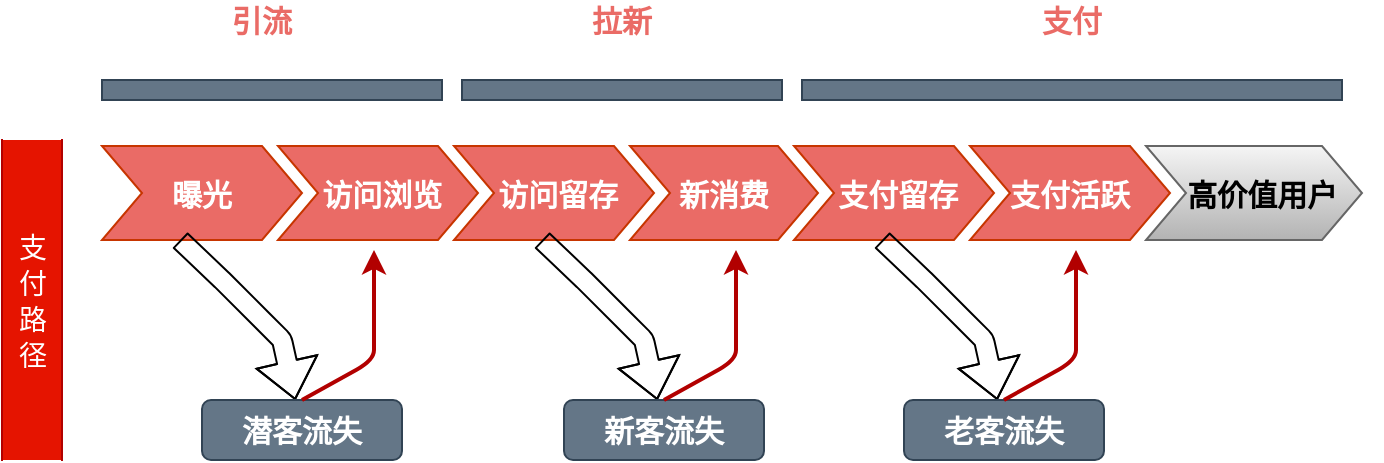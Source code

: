 <mxfile version="14.9.5" type="github">
  <diagram id="wFE0QG_FPsp0jaGvCLVb" name="Page-1">
    <mxGraphModel dx="663" dy="754" grid="1" gridSize="10" guides="1" tooltips="1" connect="1" arrows="1" fold="1" page="1" pageScale="1" pageWidth="850" pageHeight="1100" math="0" shadow="0">
      <root>
        <mxCell id="0" />
        <mxCell id="1" parent="0" />
        <mxCell id="Ls7vCJaHhyHk9P6Z2BkP-7" value="" style="swimlane;childLayout=stackLayout;horizontal=1;fillColor=none;horizontalStack=1;resizeParent=1;resizeParentMax=0;resizeLast=0;collapsible=0;strokeColor=none;stackBorder=10;stackSpacing=-12;resizable=1;align=center;points=[];fontColor=#000000;" vertex="1" parent="1">
          <mxGeometry x="170" y="450" width="650" height="90" as="geometry" />
        </mxCell>
        <mxCell id="Ls7vCJaHhyHk9P6Z2BkP-8" value="曝光" style="shape=step;perimeter=stepPerimeter;fixedSize=1;points=[];fontSize=15;labelBackgroundColor=none;strokeColor=#C73500;fontColor=#FFFFFF;fontStyle=1;fillColor=#EA6B66;" vertex="1" parent="Ls7vCJaHhyHk9P6Z2BkP-7">
          <mxGeometry x="10" y="33" width="100" height="47" as="geometry" />
        </mxCell>
        <mxCell id="Ls7vCJaHhyHk9P6Z2BkP-11" value=" 访问浏览" style="shape=step;perimeter=stepPerimeter;fixedSize=1;points=[];fontSize=15;labelBackgroundColor=none;strokeColor=#C73500;fontColor=#FFFFFF;fontStyle=1;fillColor=#EA6B66;" vertex="1" parent="Ls7vCJaHhyHk9P6Z2BkP-7">
          <mxGeometry x="98" y="33" width="100" height="47" as="geometry" />
        </mxCell>
        <mxCell id="Ls7vCJaHhyHk9P6Z2BkP-15" value=" 访问留存" style="shape=step;perimeter=stepPerimeter;fixedSize=1;points=[];fontSize=15;labelBackgroundColor=none;strokeColor=#C73500;fontColor=#FFFFFF;fontStyle=1;fillColor=#EA6B66;" vertex="1" parent="Ls7vCJaHhyHk9P6Z2BkP-7">
          <mxGeometry x="186" y="33" width="100" height="47" as="geometry" />
        </mxCell>
        <mxCell id="Ls7vCJaHhyHk9P6Z2BkP-16" value="新消费" style="shape=step;perimeter=stepPerimeter;fixedSize=1;points=[];fontSize=15;labelBackgroundColor=none;strokeColor=#C73500;fontColor=#FFFFFF;fontStyle=1;fillColor=#EA6B66;" vertex="1" parent="Ls7vCJaHhyHk9P6Z2BkP-7">
          <mxGeometry x="274" y="33" width="94" height="47" as="geometry" />
        </mxCell>
        <mxCell id="Ls7vCJaHhyHk9P6Z2BkP-14" value=" 支付留存" style="shape=step;perimeter=stepPerimeter;fixedSize=1;points=[];fontSize=15;labelBackgroundColor=none;strokeColor=#C73500;fontColor=#FFFFFF;fontStyle=1;fillColor=#EA6B66;" vertex="1" parent="Ls7vCJaHhyHk9P6Z2BkP-7">
          <mxGeometry x="356" y="33" width="100" height="47" as="geometry" />
        </mxCell>
        <mxCell id="Ls7vCJaHhyHk9P6Z2BkP-13" value="支付活跃" style="shape=step;perimeter=stepPerimeter;fixedSize=1;points=[];fontSize=15;labelBackgroundColor=none;strokeColor=#C73500;fontColor=#FFFFFF;fontStyle=1;fillColor=#EA6B66;" vertex="1" parent="Ls7vCJaHhyHk9P6Z2BkP-7">
          <mxGeometry x="444" y="33" width="100" height="47" as="geometry" />
        </mxCell>
        <mxCell id="Ls7vCJaHhyHk9P6Z2BkP-17" value="  高价值用户" style="shape=step;perimeter=stepPerimeter;fixedSize=1;points=[];fontSize=15;labelBackgroundColor=none;strokeColor=#666666;fontStyle=1;fillColor=#f5f5f5;gradientColor=#b3b3b3;" vertex="1" parent="Ls7vCJaHhyHk9P6Z2BkP-7">
          <mxGeometry x="532" y="33" width="108" height="47" as="geometry" />
        </mxCell>
        <mxCell id="Ls7vCJaHhyHk9P6Z2BkP-19" value="" style="rounded=0;whiteSpace=wrap;html=1;labelBackgroundColor=none;fontSize=15;fontColor=#ffffff;fillColor=#647687;strokeColor=#314354;" vertex="1" parent="1">
          <mxGeometry x="180" y="450" width="170" height="10" as="geometry" />
        </mxCell>
        <mxCell id="Ls7vCJaHhyHk9P6Z2BkP-20" value="" style="rounded=0;whiteSpace=wrap;html=1;labelBackgroundColor=none;fontSize=15;fontColor=#ffffff;fillColor=#647687;strokeColor=#314354;" vertex="1" parent="1">
          <mxGeometry x="360" y="450" width="160" height="10" as="geometry" />
        </mxCell>
        <mxCell id="Ls7vCJaHhyHk9P6Z2BkP-21" value="" style="rounded=0;whiteSpace=wrap;html=1;labelBackgroundColor=none;fontSize=15;fontColor=#ffffff;fillColor=#647687;strokeColor=#314354;" vertex="1" parent="1">
          <mxGeometry x="530" y="450" width="270" height="10" as="geometry" />
        </mxCell>
        <mxCell id="Ls7vCJaHhyHk9P6Z2BkP-22" value="&lt;font color=&quot;#ea6b66&quot;&gt;&lt;b&gt;引流&lt;/b&gt;&lt;/font&gt;" style="text;html=1;strokeColor=none;fillColor=none;align=center;verticalAlign=middle;whiteSpace=wrap;rounded=0;labelBackgroundColor=none;fontSize=15;fontColor=#FFFFFF;" vertex="1" parent="1">
          <mxGeometry x="240" y="410" width="40" height="20" as="geometry" />
        </mxCell>
        <mxCell id="Ls7vCJaHhyHk9P6Z2BkP-23" value="&lt;font color=&quot;#ea6b66&quot;&gt;&lt;b&gt;拉新&lt;/b&gt;&lt;/font&gt;" style="text;html=1;strokeColor=none;fillColor=none;align=center;verticalAlign=middle;whiteSpace=wrap;rounded=0;labelBackgroundColor=none;fontSize=15;fontColor=#FFFFFF;" vertex="1" parent="1">
          <mxGeometry x="420" y="410" width="40" height="20" as="geometry" />
        </mxCell>
        <mxCell id="Ls7vCJaHhyHk9P6Z2BkP-24" value="&lt;font color=&quot;#ea6b66&quot;&gt;&lt;b&gt;支付&lt;/b&gt;&lt;/font&gt;" style="text;html=1;strokeColor=none;fillColor=none;align=center;verticalAlign=middle;whiteSpace=wrap;rounded=0;labelBackgroundColor=none;fontSize=15;fontColor=#FFFFFF;" vertex="1" parent="1">
          <mxGeometry x="645" y="410" width="40" height="20" as="geometry" />
        </mxCell>
        <mxCell id="Ls7vCJaHhyHk9P6Z2BkP-27" value="" style="shape=flexArrow;endArrow=classic;html=1;fontSize=15;fontColor=#FFFFFF;exitX=0.39;exitY=1;exitDx=0;exitDy=0;exitPerimeter=0;" edge="1" parent="1" source="Ls7vCJaHhyHk9P6Z2BkP-8" target="Ls7vCJaHhyHk9P6Z2BkP-28">
          <mxGeometry width="50" height="50" relative="1" as="geometry">
            <mxPoint x="210" y="540" as="sourcePoint" />
            <mxPoint x="270" y="610" as="targetPoint" />
            <Array as="points">
              <mxPoint x="240" y="550" />
              <mxPoint x="260" y="570" />
              <mxPoint x="270" y="580" />
            </Array>
          </mxGeometry>
        </mxCell>
        <mxCell id="Ls7vCJaHhyHk9P6Z2BkP-28" value="&lt;b&gt;潜客流失&lt;/b&gt;" style="rounded=1;whiteSpace=wrap;html=1;labelBackgroundColor=none;fontSize=15;fontColor=#ffffff;fillColor=#647687;strokeColor=#314354;" vertex="1" parent="1">
          <mxGeometry x="230" y="610" width="100" height="30" as="geometry" />
        </mxCell>
        <mxCell id="Ls7vCJaHhyHk9P6Z2BkP-31" value="" style="endArrow=classic;html=1;fontSize=15;fontColor=#FFFFFF;exitX=0.5;exitY=0;exitDx=0;exitDy=0;entryX=0.48;entryY=1.106;entryDx=0;entryDy=0;entryPerimeter=0;strokeWidth=2;fillColor=#e51400;strokeColor=#B20000;" edge="1" parent="1" source="Ls7vCJaHhyHk9P6Z2BkP-28" target="Ls7vCJaHhyHk9P6Z2BkP-11">
          <mxGeometry width="50" height="50" relative="1" as="geometry">
            <mxPoint x="460" y="630" as="sourcePoint" />
            <mxPoint x="510" y="580" as="targetPoint" />
            <Array as="points">
              <mxPoint x="316" y="590" />
              <mxPoint x="316" y="580" />
            </Array>
          </mxGeometry>
        </mxCell>
        <mxCell id="Ls7vCJaHhyHk9P6Z2BkP-32" value="" style="shape=flexArrow;endArrow=classic;html=1;fontSize=15;fontColor=#FFFFFF;exitX=0.39;exitY=1;exitDx=0;exitDy=0;exitPerimeter=0;" edge="1" parent="1" target="Ls7vCJaHhyHk9P6Z2BkP-33">
          <mxGeometry width="50" height="50" relative="1" as="geometry">
            <mxPoint x="400" y="530" as="sourcePoint" />
            <mxPoint x="451" y="610" as="targetPoint" />
            <Array as="points">
              <mxPoint x="421" y="550" />
              <mxPoint x="441" y="570" />
              <mxPoint x="451" y="580" />
            </Array>
          </mxGeometry>
        </mxCell>
        <mxCell id="Ls7vCJaHhyHk9P6Z2BkP-33" value="&lt;b&gt;新客流失&lt;/b&gt;" style="rounded=1;whiteSpace=wrap;html=1;labelBackgroundColor=none;fontSize=15;fontColor=#ffffff;fillColor=#647687;strokeColor=#314354;" vertex="1" parent="1">
          <mxGeometry x="411" y="610" width="100" height="30" as="geometry" />
        </mxCell>
        <mxCell id="Ls7vCJaHhyHk9P6Z2BkP-34" value="" style="endArrow=classic;html=1;fontSize=15;fontColor=#FFFFFF;exitX=0.5;exitY=0;exitDx=0;exitDy=0;entryX=0.48;entryY=1.106;entryDx=0;entryDy=0;entryPerimeter=0;strokeWidth=2;fillColor=#e51400;strokeColor=#B20000;" edge="1" parent="1" source="Ls7vCJaHhyHk9P6Z2BkP-33">
          <mxGeometry width="50" height="50" relative="1" as="geometry">
            <mxPoint x="641" y="630" as="sourcePoint" />
            <mxPoint x="497" y="534.982" as="targetPoint" />
            <Array as="points">
              <mxPoint x="497" y="590" />
              <mxPoint x="497" y="580" />
            </Array>
          </mxGeometry>
        </mxCell>
        <mxCell id="Ls7vCJaHhyHk9P6Z2BkP-35" value="" style="shape=flexArrow;endArrow=classic;html=1;fontSize=15;fontColor=#FFFFFF;exitX=0.39;exitY=1;exitDx=0;exitDy=0;exitPerimeter=0;" edge="1" parent="1" target="Ls7vCJaHhyHk9P6Z2BkP-36">
          <mxGeometry width="50" height="50" relative="1" as="geometry">
            <mxPoint x="570" y="530" as="sourcePoint" />
            <mxPoint x="621" y="610" as="targetPoint" />
            <Array as="points">
              <mxPoint x="591" y="550" />
              <mxPoint x="611" y="570" />
              <mxPoint x="621" y="580" />
            </Array>
          </mxGeometry>
        </mxCell>
        <mxCell id="Ls7vCJaHhyHk9P6Z2BkP-36" value="&lt;b&gt;老客流失&lt;/b&gt;" style="rounded=1;whiteSpace=wrap;html=1;labelBackgroundColor=none;fontSize=15;fontColor=#ffffff;fillColor=#647687;strokeColor=#314354;" vertex="1" parent="1">
          <mxGeometry x="581" y="610" width="100" height="30" as="geometry" />
        </mxCell>
        <mxCell id="Ls7vCJaHhyHk9P6Z2BkP-37" value="" style="endArrow=classic;html=1;fontSize=15;fontColor=#FFFFFF;exitX=0.5;exitY=0;exitDx=0;exitDy=0;entryX=0.48;entryY=1.106;entryDx=0;entryDy=0;entryPerimeter=0;strokeWidth=2;fillColor=#e51400;strokeColor=#B20000;" edge="1" parent="1" source="Ls7vCJaHhyHk9P6Z2BkP-36">
          <mxGeometry width="50" height="50" relative="1" as="geometry">
            <mxPoint x="811" y="630" as="sourcePoint" />
            <mxPoint x="667" y="534.982" as="targetPoint" />
            <Array as="points">
              <mxPoint x="667" y="590" />
              <mxPoint x="667" y="580" />
            </Array>
          </mxGeometry>
        </mxCell>
        <mxCell id="Ls7vCJaHhyHk9P6Z2BkP-38" value="&lt;font style=&quot;font-size: 14px&quot;&gt;支&lt;br&gt;付&lt;br&gt;路&lt;br&gt;径&lt;/font&gt;" style="html=1;dashed=0;whitespace=wrap;shape=partialRectangle;right=0;left=0;labelBackgroundColor=none;fontSize=15;fontColor=#ffffff;fillColor=#e51400;direction=south;strokeColor=#B20000;" vertex="1" parent="1">
          <mxGeometry x="130" y="480" width="30" height="160" as="geometry" />
        </mxCell>
      </root>
    </mxGraphModel>
  </diagram>
</mxfile>
